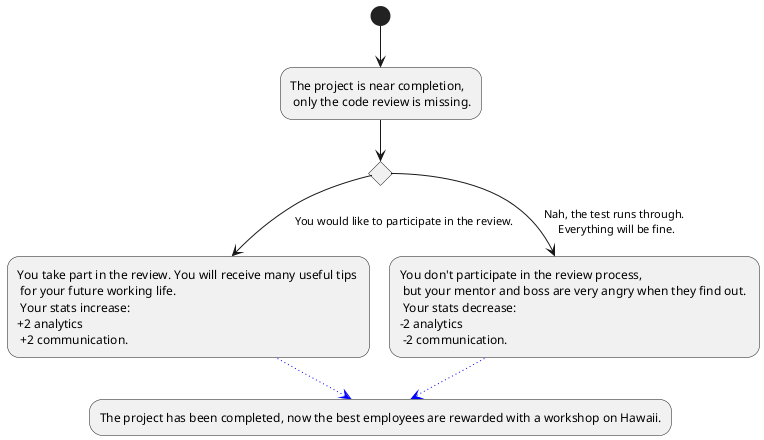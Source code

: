 @startuml
(*) --> "The project is near completion, \n only the code review is missing." as ende
if "" then 
--> [You would like to participate in the review.] "You take part in the review. You will receive many useful tips \n for your future working life. \n Your stats increase: \n+2 analytics \n +2 communication." as good
else 
--> [Nah, the test runs through. \n Everything will be fine.] "You don't participate in the review process,\n but your mentor and boss are very angry when they find out. \n Your stats decrease: \n-2 analytics \n -2 communication."
-[#blue,dotted]-> "The project has been completed, now the best employees are rewarded with a workshop on Hawaii." as shop
good -[#blue,dotted]-> shop

@enduml
